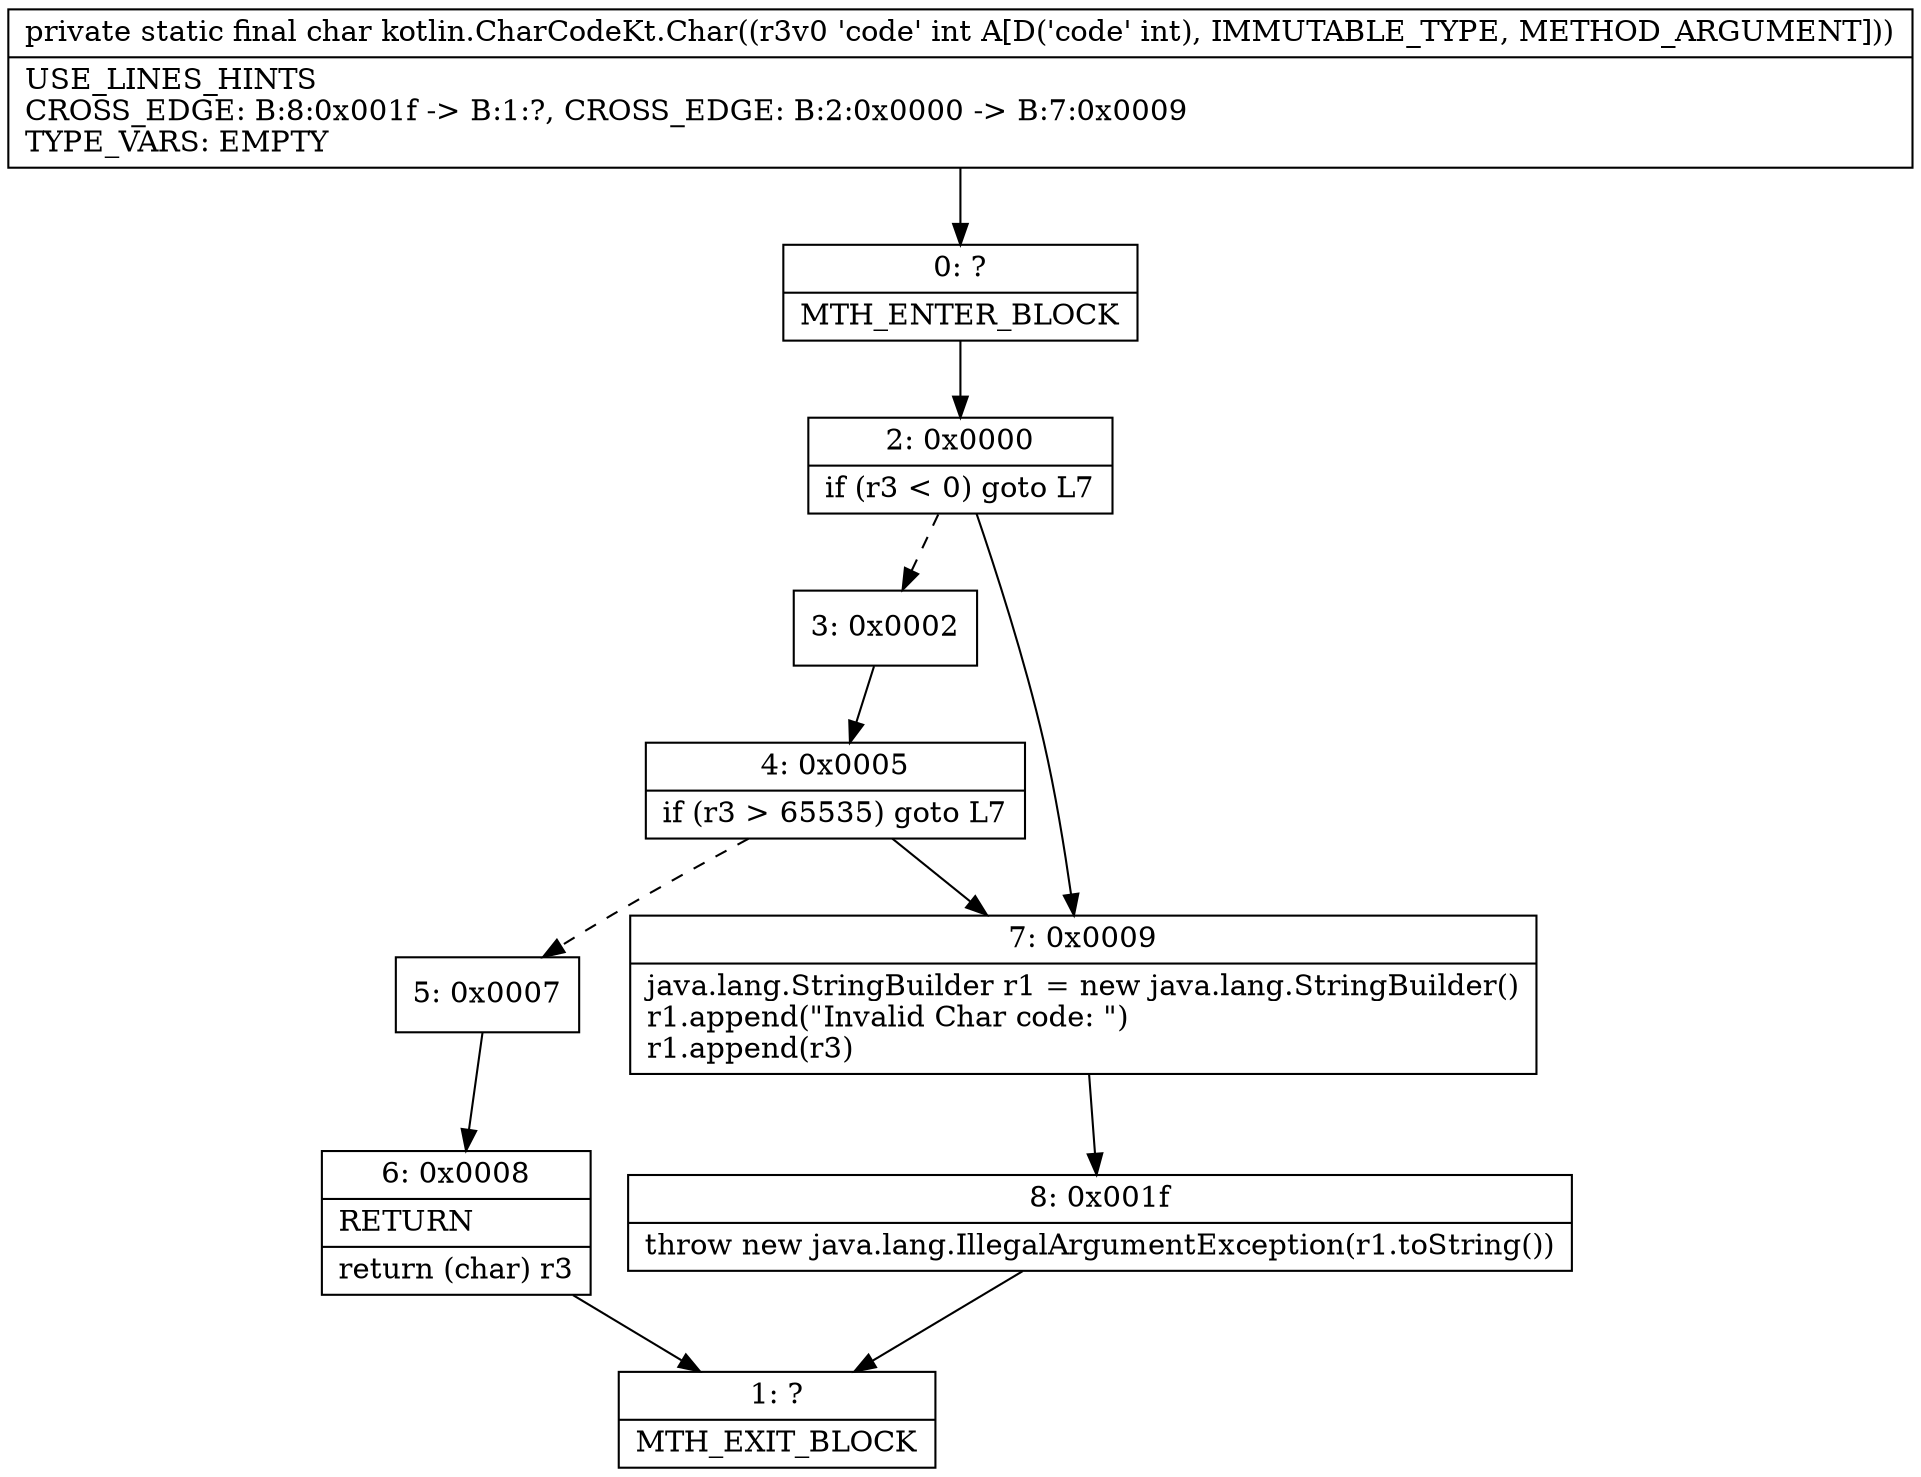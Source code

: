 digraph "CFG forkotlin.CharCodeKt.Char(I)C" {
Node_0 [shape=record,label="{0\:\ ?|MTH_ENTER_BLOCK\l}"];
Node_2 [shape=record,label="{2\:\ 0x0000|if (r3 \< 0) goto L7\l}"];
Node_3 [shape=record,label="{3\:\ 0x0002}"];
Node_4 [shape=record,label="{4\:\ 0x0005|if (r3 \> 65535) goto L7\l}"];
Node_5 [shape=record,label="{5\:\ 0x0007}"];
Node_6 [shape=record,label="{6\:\ 0x0008|RETURN\l|return (char) r3\l}"];
Node_1 [shape=record,label="{1\:\ ?|MTH_EXIT_BLOCK\l}"];
Node_7 [shape=record,label="{7\:\ 0x0009|java.lang.StringBuilder r1 = new java.lang.StringBuilder()\lr1.append(\"Invalid Char code: \")\lr1.append(r3)\l}"];
Node_8 [shape=record,label="{8\:\ 0x001f|throw new java.lang.IllegalArgumentException(r1.toString())\l}"];
MethodNode[shape=record,label="{private static final char kotlin.CharCodeKt.Char((r3v0 'code' int A[D('code' int), IMMUTABLE_TYPE, METHOD_ARGUMENT]))  | USE_LINES_HINTS\lCROSS_EDGE: B:8:0x001f \-\> B:1:?, CROSS_EDGE: B:2:0x0000 \-\> B:7:0x0009\lTYPE_VARS: EMPTY\l}"];
MethodNode -> Node_0;Node_0 -> Node_2;
Node_2 -> Node_3[style=dashed];
Node_2 -> Node_7;
Node_3 -> Node_4;
Node_4 -> Node_5[style=dashed];
Node_4 -> Node_7;
Node_5 -> Node_6;
Node_6 -> Node_1;
Node_7 -> Node_8;
Node_8 -> Node_1;
}

